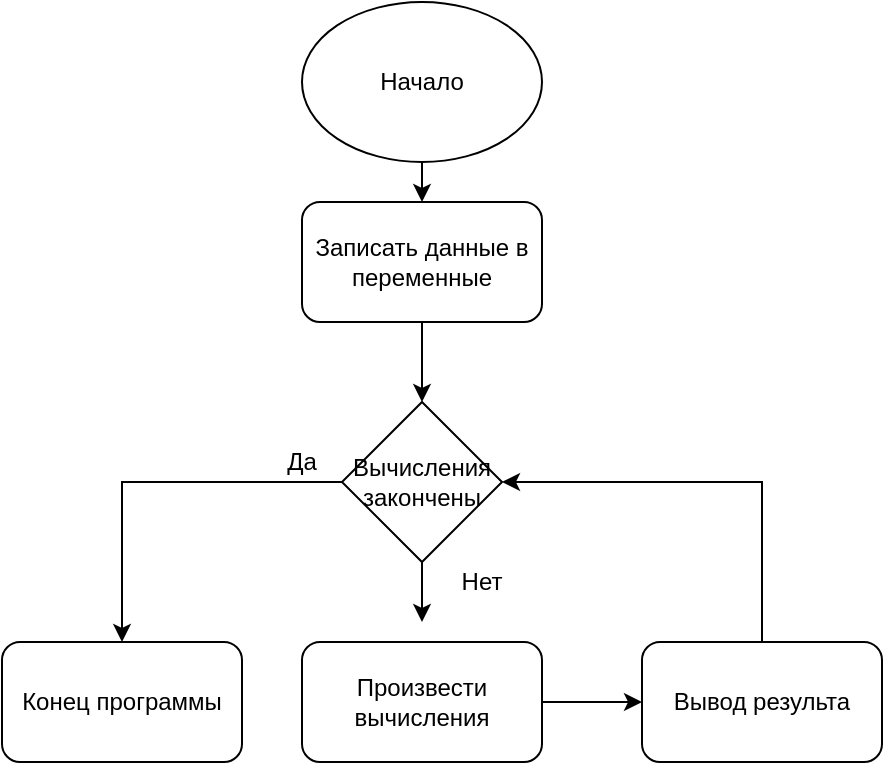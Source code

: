 <mxfile version="13.3.0" type="device"><diagram id="tZMCLs8IA6ymYdgArwQR" name="Page-1"><mxGraphModel dx="1422" dy="832" grid="1" gridSize="10" guides="1" tooltips="1" connect="1" arrows="1" fold="1" page="1" pageScale="1" pageWidth="827" pageHeight="1169" math="0" shadow="0"><root><mxCell id="0"/><mxCell id="1" parent="0"/><mxCell id="mhcyAhMn38vTJktQVoUB-5" value="" style="edgeStyle=none;rounded=0;orthogonalLoop=1;jettySize=auto;html=1;" edge="1" parent="1" source="mhcyAhMn38vTJktQVoUB-1" target="mhcyAhMn38vTJktQVoUB-2"><mxGeometry relative="1" as="geometry"/></mxCell><mxCell id="mhcyAhMn38vTJktQVoUB-1" value="Начало" style="ellipse;whiteSpace=wrap;html=1;" vertex="1" parent="1"><mxGeometry x="360" y="30" width="120" height="80" as="geometry"/></mxCell><mxCell id="mhcyAhMn38vTJktQVoUB-6" value="" style="edgeStyle=none;rounded=0;orthogonalLoop=1;jettySize=auto;html=1;entryX=0.5;entryY=0;entryDx=0;entryDy=0;entryPerimeter=0;" edge="1" parent="1" source="mhcyAhMn38vTJktQVoUB-2" target="mhcyAhMn38vTJktQVoUB-4"><mxGeometry relative="1" as="geometry"/></mxCell><mxCell id="mhcyAhMn38vTJktQVoUB-2" value="Записать данные в переменные" style="rounded=1;whiteSpace=wrap;html=1;" vertex="1" parent="1"><mxGeometry x="360" y="130" width="120" height="60" as="geometry"/></mxCell><mxCell id="mhcyAhMn38vTJktQVoUB-10" value="" style="edgeStyle=none;rounded=0;orthogonalLoop=1;jettySize=auto;html=1;" edge="1" parent="1" source="mhcyAhMn38vTJktQVoUB-3" target="mhcyAhMn38vTJktQVoUB-9"><mxGeometry relative="1" as="geometry"/></mxCell><mxCell id="mhcyAhMn38vTJktQVoUB-3" value="Произвести вычисления" style="rounded=1;whiteSpace=wrap;html=1;" vertex="1" parent="1"><mxGeometry x="360" y="350" width="120" height="60" as="geometry"/></mxCell><mxCell id="mhcyAhMn38vTJktQVoUB-7" value="" style="edgeStyle=none;rounded=0;orthogonalLoop=1;jettySize=auto;html=1;" edge="1" parent="1" source="mhcyAhMn38vTJktQVoUB-4"><mxGeometry relative="1" as="geometry"><mxPoint x="420" y="340" as="targetPoint"/></mxGeometry></mxCell><mxCell id="mhcyAhMn38vTJktQVoUB-15" value="" style="edgeStyle=none;rounded=0;orthogonalLoop=1;jettySize=auto;html=1;entryX=0.5;entryY=0;entryDx=0;entryDy=0;" edge="1" parent="1" source="mhcyAhMn38vTJktQVoUB-4" target="mhcyAhMn38vTJktQVoUB-8"><mxGeometry relative="1" as="geometry"><mxPoint x="300" y="270" as="targetPoint"/><Array as="points"><mxPoint x="270" y="270"/></Array></mxGeometry></mxCell><mxCell id="mhcyAhMn38vTJktQVoUB-4" value="Вычисления закончены" style="rhombus;whiteSpace=wrap;html=1;" vertex="1" parent="1"><mxGeometry x="380" y="230" width="80" height="80" as="geometry"/></mxCell><mxCell id="mhcyAhMn38vTJktQVoUB-8" value="Конец программы" style="rounded=1;whiteSpace=wrap;html=1;" vertex="1" parent="1"><mxGeometry x="210" y="350" width="120" height="60" as="geometry"/></mxCell><mxCell id="mhcyAhMn38vTJktQVoUB-12" value="" style="edgeStyle=none;rounded=0;orthogonalLoop=1;jettySize=auto;html=1;entryX=1;entryY=0.5;entryDx=0;entryDy=0;" edge="1" parent="1" source="mhcyAhMn38vTJktQVoUB-9" target="mhcyAhMn38vTJktQVoUB-4"><mxGeometry relative="1" as="geometry"><mxPoint x="590" y="270" as="targetPoint"/><Array as="points"><mxPoint x="590" y="270"/></Array></mxGeometry></mxCell><mxCell id="mhcyAhMn38vTJktQVoUB-9" value="Вывод результа" style="rounded=1;whiteSpace=wrap;html=1;" vertex="1" parent="1"><mxGeometry x="530" y="350" width="120" height="60" as="geometry"/></mxCell><mxCell id="mhcyAhMn38vTJktQVoUB-13" value="Нет" style="text;html=1;strokeColor=none;fillColor=none;align=center;verticalAlign=middle;whiteSpace=wrap;rounded=0;" vertex="1" parent="1"><mxGeometry x="430" y="310" width="40" height="20" as="geometry"/></mxCell><mxCell id="mhcyAhMn38vTJktQVoUB-17" value="Да" style="text;html=1;strokeColor=none;fillColor=none;align=center;verticalAlign=middle;whiteSpace=wrap;rounded=0;" vertex="1" parent="1"><mxGeometry x="340" y="250" width="40" height="20" as="geometry"/></mxCell></root></mxGraphModel></diagram></mxfile>